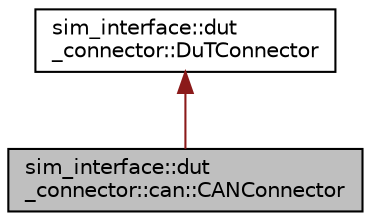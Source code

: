 digraph "sim_interface::dut_connector::can::CANConnector"
{
 // LATEX_PDF_SIZE
  edge [fontname="Helvetica",fontsize="10",labelfontname="Helvetica",labelfontsize="10"];
  node [fontname="Helvetica",fontsize="10",shape=record];
  Node1 [label="sim_interface::dut\l_connector::can::CANConnector",height=0.2,width=0.4,color="black", fillcolor="grey75", style="filled", fontcolor="black",tooltip=" "];
  Node2 -> Node1 [dir="back",color="firebrick4",fontsize="10",style="solid",fontname="Helvetica"];
  Node2 [label="sim_interface::dut\l_connector::DuTConnector",height=0.2,width=0.4,color="black", fillcolor="white", style="filled",URL="$classsim__interface_1_1dut__connector_1_1DuTConnector.html",tooltip=" "];
}

